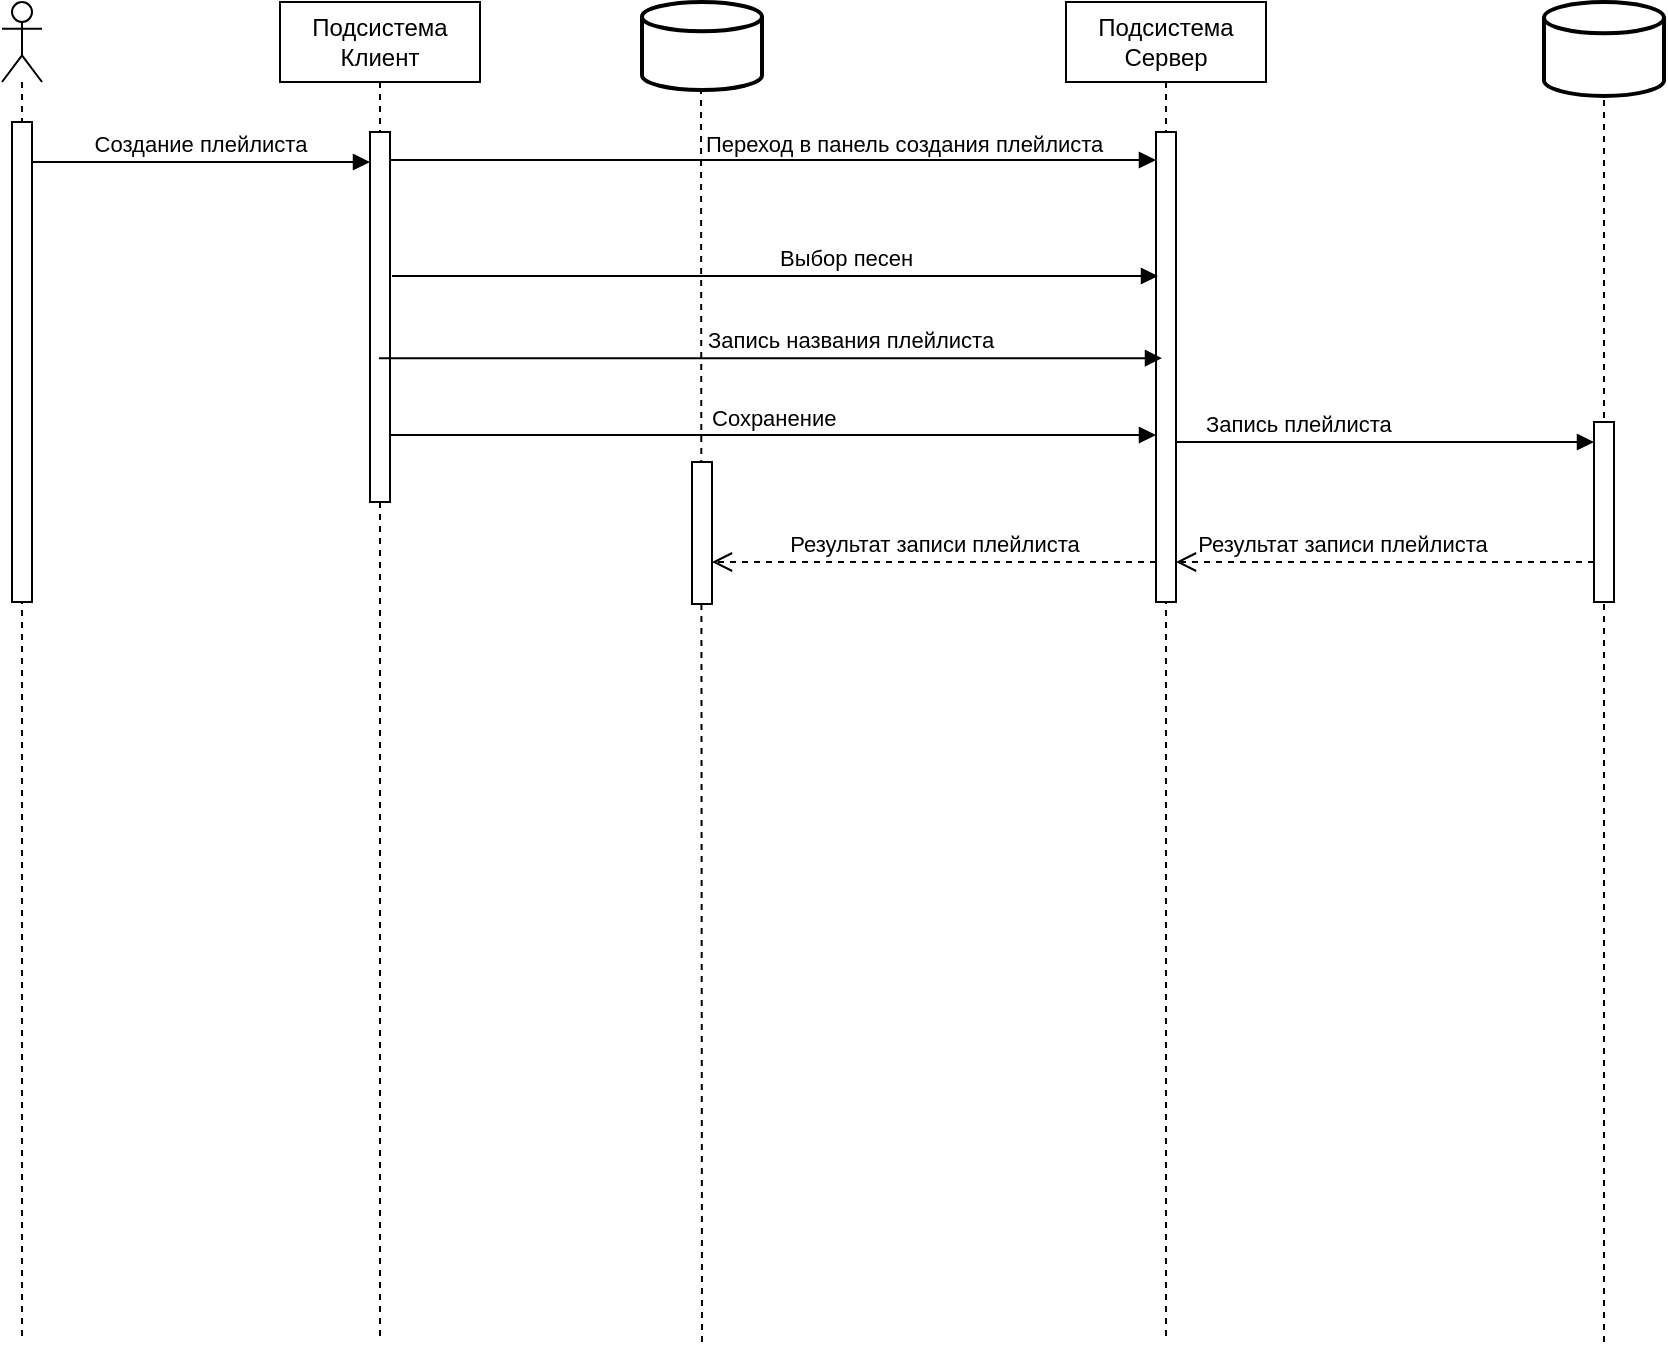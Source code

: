 <mxfile version="26.0.6">
  <diagram name="Page-1" id="2YBvvXClWsGukQMizWep">
    <mxGraphModel dx="1218" dy="782" grid="1" gridSize="10" guides="1" tooltips="1" connect="1" arrows="1" fold="1" page="1" pageScale="1" pageWidth="850" pageHeight="1100" math="0" shadow="0">
      <root>
        <mxCell id="0" />
        <mxCell id="1" parent="0" />
        <mxCell id="nBn6s63UK72njLBzsHgw-1" value="&lt;div&gt;Подсистема&lt;br&gt;&lt;/div&gt;&lt;div&gt;Клиент&lt;/div&gt;" style="shape=umlLifeline;perimeter=lifelinePerimeter;whiteSpace=wrap;html=1;container=0;dropTarget=0;collapsible=0;recursiveResize=0;outlineConnect=0;portConstraint=eastwest;newEdgeStyle={&quot;edgeStyle&quot;:&quot;elbowEdgeStyle&quot;,&quot;elbow&quot;:&quot;vertical&quot;,&quot;curved&quot;:0,&quot;rounded&quot;:0};" parent="1" vertex="1">
          <mxGeometry x="199" y="40" width="100" height="670" as="geometry" />
        </mxCell>
        <mxCell id="nBn6s63UK72njLBzsHgw-3" value="" style="html=1;points=[];perimeter=orthogonalPerimeter;outlineConnect=0;targetShapes=umlLifeline;portConstraint=eastwest;newEdgeStyle={&quot;edgeStyle&quot;:&quot;elbowEdgeStyle&quot;,&quot;elbow&quot;:&quot;vertical&quot;,&quot;curved&quot;:0,&quot;rounded&quot;:0};" parent="nBn6s63UK72njLBzsHgw-1" vertex="1">
          <mxGeometry x="45" y="65" width="10" height="185" as="geometry" />
        </mxCell>
        <mxCell id="nBn6s63UK72njLBzsHgw-6" value="&lt;div&gt;Подсистема&lt;br&gt;&lt;/div&gt;&lt;div&gt;Сервер&lt;/div&gt;" style="shape=umlLifeline;perimeter=lifelinePerimeter;whiteSpace=wrap;html=1;container=0;dropTarget=0;collapsible=0;recursiveResize=0;outlineConnect=0;portConstraint=eastwest;newEdgeStyle={&quot;edgeStyle&quot;:&quot;elbowEdgeStyle&quot;,&quot;elbow&quot;:&quot;vertical&quot;,&quot;curved&quot;:0,&quot;rounded&quot;:0};" parent="1" vertex="1">
          <mxGeometry x="592" y="40" width="100" height="670" as="geometry" />
        </mxCell>
        <mxCell id="nBn6s63UK72njLBzsHgw-7" value="" style="html=1;points=[];perimeter=orthogonalPerimeter;outlineConnect=0;targetShapes=umlLifeline;portConstraint=eastwest;newEdgeStyle={&quot;edgeStyle&quot;:&quot;elbowEdgeStyle&quot;,&quot;elbow&quot;:&quot;vertical&quot;,&quot;curved&quot;:0,&quot;rounded&quot;:0};" parent="nBn6s63UK72njLBzsHgw-6" vertex="1">
          <mxGeometry x="45" y="70" width="10" height="70" as="geometry" />
        </mxCell>
        <mxCell id="nBn6s63UK72njLBzsHgw-8" value="" style="html=1;points=[];perimeter=orthogonalPerimeter;outlineConnect=0;targetShapes=umlLifeline;portConstraint=eastwest;newEdgeStyle={&quot;edgeStyle&quot;:&quot;elbowEdgeStyle&quot;,&quot;elbow&quot;:&quot;vertical&quot;,&quot;curved&quot;:0,&quot;rounded&quot;:0};" parent="nBn6s63UK72njLBzsHgw-6" vertex="1">
          <mxGeometry x="45" y="65" width="10" height="235" as="geometry" />
        </mxCell>
        <mxCell id="nBn6s63UK72njLBzsHgw-11" value="" style="shape=umlLifeline;perimeter=lifelinePerimeter;whiteSpace=wrap;html=1;container=1;dropTarget=0;collapsible=0;recursiveResize=0;outlineConnect=0;portConstraint=eastwest;newEdgeStyle={&quot;curved&quot;:0,&quot;rounded&quot;:0};participant=umlActor;" parent="1" vertex="1">
          <mxGeometry x="60" y="40" width="20" height="670" as="geometry" />
        </mxCell>
        <mxCell id="nBn6s63UK72njLBzsHgw-12" value="" style="html=1;points=[[0,0,0,0,5],[0,1,0,0,-5],[1,0,0,0,5],[1,1,0,0,-5]];perimeter=orthogonalPerimeter;outlineConnect=0;targetShapes=umlLifeline;portConstraint=eastwest;newEdgeStyle={&quot;curved&quot;:0,&quot;rounded&quot;:0};" parent="nBn6s63UK72njLBzsHgw-11" vertex="1">
          <mxGeometry x="5" y="60" width="10" height="240" as="geometry" />
        </mxCell>
        <mxCell id="nBn6s63UK72njLBzsHgw-17" value="Переход в панель создания плейлиста" style="html=1;verticalAlign=bottom;endArrow=block;curved=0;rounded=0;align=left;" parent="1" edge="1">
          <mxGeometry x="-0.185" y="-1" width="80" relative="1" as="geometry">
            <mxPoint x="254" y="119" as="sourcePoint" />
            <mxPoint x="637" y="119" as="targetPoint" />
            <mxPoint as="offset" />
          </mxGeometry>
        </mxCell>
        <mxCell id="nBn6s63UK72njLBzsHgw-18" value="" style="strokeWidth=2;html=1;shape=mxgraph.flowchart.database;whiteSpace=wrap;" parent="1" vertex="1">
          <mxGeometry x="831" y="40" width="60" height="47" as="geometry" />
        </mxCell>
        <mxCell id="nBn6s63UK72njLBzsHgw-22" value="Результат записи плейлиста" style="html=1;verticalAlign=bottom;endArrow=open;dashed=1;endSize=8;curved=0;rounded=0;" parent="1" edge="1">
          <mxGeometry x="0.206" relative="1" as="geometry">
            <mxPoint x="856" y="320" as="sourcePoint" />
            <mxPoint x="647" y="320" as="targetPoint" />
            <mxPoint as="offset" />
          </mxGeometry>
        </mxCell>
        <mxCell id="nBn6s63UK72njLBzsHgw-23" value="" style="endArrow=none;dashed=1;html=1;rounded=0;" parent="1" edge="1">
          <mxGeometry width="50" height="50" relative="1" as="geometry">
            <mxPoint x="410" y="710" as="sourcePoint" />
            <mxPoint x="409.5" y="80" as="targetPoint" />
          </mxGeometry>
        </mxCell>
        <mxCell id="nBn6s63UK72njLBzsHgw-24" value="" style="strokeWidth=2;html=1;shape=mxgraph.flowchart.database;whiteSpace=wrap;" parent="1" vertex="1">
          <mxGeometry x="380" y="40" width="60" height="44" as="geometry" />
        </mxCell>
        <mxCell id="nBn6s63UK72njLBzsHgw-31" value="Выбор песен" style="html=1;verticalAlign=bottom;endArrow=block;curved=0;rounded=0;align=left;" parent="1" edge="1">
          <mxGeometry width="80" relative="1" as="geometry">
            <mxPoint x="255" y="177" as="sourcePoint" />
            <mxPoint x="638" y="177" as="targetPoint" />
          </mxGeometry>
        </mxCell>
        <mxCell id="nBn6s63UK72njLBzsHgw-33" value="&lt;div align=&quot;center&quot;&gt;Запись плейлиста&lt;br&gt;&lt;/div&gt;" style="html=1;verticalAlign=bottom;endArrow=block;curved=0;rounded=0;align=left;" parent="1" edge="1">
          <mxGeometry x="-0.876" width="80" relative="1" as="geometry">
            <mxPoint x="647" y="260" as="sourcePoint" />
            <mxPoint x="856" y="260.0" as="targetPoint" />
            <mxPoint as="offset" />
          </mxGeometry>
        </mxCell>
        <mxCell id="nBn6s63UK72njLBzsHgw-37" value="" style="html=1;points=[];perimeter=orthogonalPerimeter;outlineConnect=0;targetShapes=umlLifeline;portConstraint=eastwest;newEdgeStyle={&quot;edgeStyle&quot;:&quot;elbowEdgeStyle&quot;,&quot;elbow&quot;:&quot;vertical&quot;,&quot;curved&quot;:0,&quot;rounded&quot;:0};" parent="1" vertex="1">
          <mxGeometry x="405" y="270" width="10" height="71" as="geometry" />
        </mxCell>
        <mxCell id="nBn6s63UK72njLBzsHgw-38" value="Результат записи плейлиста" style="html=1;verticalAlign=bottom;endArrow=open;dashed=1;endSize=8;curved=0;rounded=0;" parent="1" edge="1">
          <mxGeometry x="0.0" relative="1" as="geometry">
            <mxPoint x="637" y="320" as="sourcePoint" />
            <mxPoint x="415" y="320" as="targetPoint" />
            <mxPoint as="offset" />
          </mxGeometry>
        </mxCell>
        <mxCell id="nBn6s63UK72njLBzsHgw-40" value="Создание плейлиста" style="html=1;verticalAlign=bottom;endArrow=block;curved=0;rounded=0;" parent="1" edge="1">
          <mxGeometry x="-0.004" width="80" relative="1" as="geometry">
            <mxPoint x="75" y="120.0" as="sourcePoint" />
            <mxPoint x="244" y="120.0" as="targetPoint" />
            <mxPoint as="offset" />
          </mxGeometry>
        </mxCell>
        <mxCell id="cDB2vKDaeKUZGE1OYgD3-1" value="&lt;div&gt;Запись названия плейлиста&lt;/div&gt;" style="html=1;verticalAlign=bottom;endArrow=block;curved=0;rounded=0;align=left;entryX=0.3;entryY=0.424;entryDx=0;entryDy=0;entryPerimeter=0;" edge="1" parent="1">
          <mxGeometry x="-0.175" width="80" relative="1" as="geometry">
            <mxPoint x="248.5" y="218.08" as="sourcePoint" />
            <mxPoint x="640" y="218.08" as="targetPoint" />
            <mxPoint x="1" as="offset" />
          </mxGeometry>
        </mxCell>
        <mxCell id="cDB2vKDaeKUZGE1OYgD3-2" value="Сохранение" style="html=1;verticalAlign=bottom;endArrow=block;curved=0;rounded=0;align=left;" edge="1" parent="1">
          <mxGeometry x="-0.175" width="80" relative="1" as="geometry">
            <mxPoint x="254" y="256.5" as="sourcePoint" />
            <mxPoint x="637" y="256.5" as="targetPoint" />
            <mxPoint x="1" as="offset" />
          </mxGeometry>
        </mxCell>
        <mxCell id="cDB2vKDaeKUZGE1OYgD3-3" value="" style="endArrow=none;dashed=1;html=1;rounded=0;" edge="1" parent="1" target="nBn6s63UK72njLBzsHgw-18">
          <mxGeometry width="50" height="50" relative="1" as="geometry">
            <mxPoint x="861" y="710" as="sourcePoint" />
            <mxPoint x="861" y="180" as="targetPoint" />
          </mxGeometry>
        </mxCell>
        <mxCell id="nBn6s63UK72njLBzsHgw-28" value="" style="html=1;points=[];perimeter=orthogonalPerimeter;outlineConnect=0;targetShapes=umlLifeline;portConstraint=eastwest;newEdgeStyle={&quot;edgeStyle&quot;:&quot;elbowEdgeStyle&quot;,&quot;elbow&quot;:&quot;vertical&quot;,&quot;curved&quot;:0,&quot;rounded&quot;:0};" parent="1" vertex="1">
          <mxGeometry x="856" y="250" width="10" height="90" as="geometry" />
        </mxCell>
      </root>
    </mxGraphModel>
  </diagram>
</mxfile>
